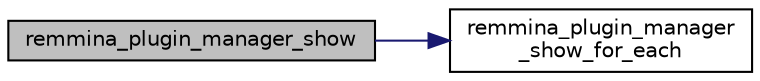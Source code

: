 digraph "remmina_plugin_manager_show"
{
  edge [fontname="Helvetica",fontsize="10",labelfontname="Helvetica",labelfontsize="10"];
  node [fontname="Helvetica",fontsize="10",shape=record];
  rankdir="LR";
  Node803 [label="remmina_plugin_manager_show",height=0.2,width=0.4,color="black", fillcolor="grey75", style="filled", fontcolor="black"];
  Node803 -> Node804 [color="midnightblue",fontsize="10",style="solid",fontname="Helvetica"];
  Node804 [label="remmina_plugin_manager\l_show_for_each",height=0.2,width=0.4,color="black", fillcolor="white", style="filled",URL="$remmina__plugin__manager_8c.html#a634fadd9871f76bc60c3da0aa95e719c"];
}

